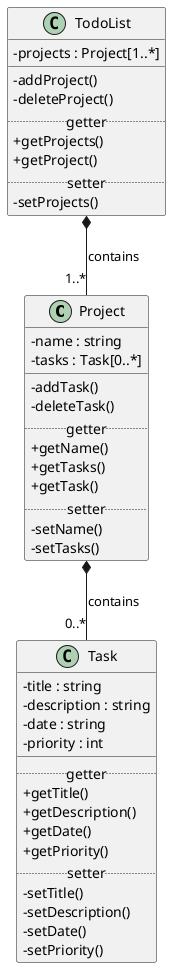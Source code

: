 @startuml todo-list-app

skinparam classAttributeIconSize 0

Project *-- "0..*" Task : contains
TodoList *-- "1..*" Project : contains


class Task {
    -title : string
    -description : string
    -date : string
    -priority : int
    __
    .. getter ..
    +getTitle()
    +getDescription()
    +getDate()
    +getPriority()
    .. setter ..
    -setTitle()
    -setDescription()
    -setDate()
    -setPriority()
}

class Project {
    -name : string
    -tasks : Task[0..*]
    __
    -addTask()
    -deleteTask()
    .. getter ..
    +getName()
    +getTasks()
    +getTask()
    .. setter ..
    -setName()
    -setTasks()
}

class TodoList {
    -projects : Project[1..*]
    __
    -addProject()
    -deleteProject()
    .. getter ..
    +getProjects()
    +getProject()
    .. setter ..
    -setProjects()
}

@enduml